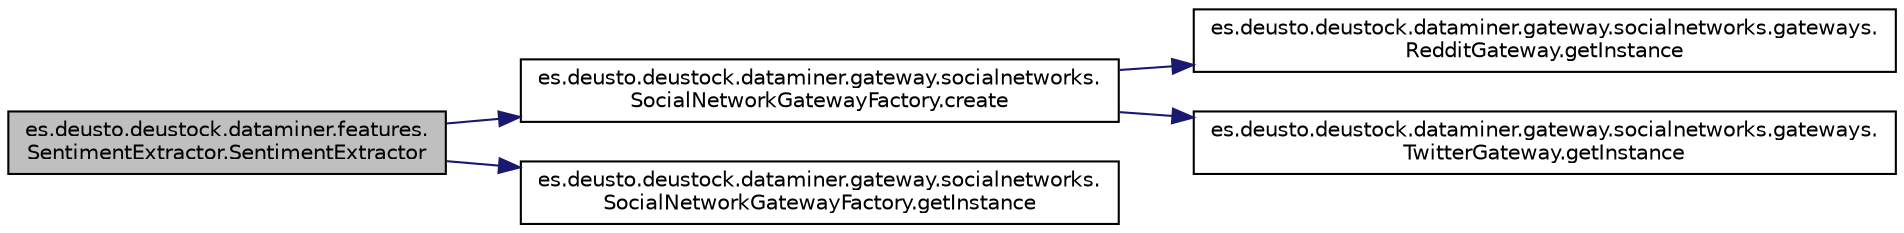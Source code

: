 digraph "es.deusto.deustock.dataminer.features.SentimentExtractor.SentimentExtractor"
{
 // LATEX_PDF_SIZE
  edge [fontname="Helvetica",fontsize="10",labelfontname="Helvetica",labelfontsize="10"];
  node [fontname="Helvetica",fontsize="10",shape=record];
  rankdir="LR";
  Node1 [label="es.deusto.deustock.dataminer.features.\lSentimentExtractor.SentimentExtractor",height=0.2,width=0.4,color="black", fillcolor="grey75", style="filled", fontcolor="black",tooltip=" "];
  Node1 -> Node2 [color="midnightblue",fontsize="10",style="solid",fontname="Helvetica"];
  Node2 [label="es.deusto.deustock.dataminer.gateway.socialnetworks.\lSocialNetworkGatewayFactory.create",height=0.2,width=0.4,color="black", fillcolor="white", style="filled",URL="$classes_1_1deusto_1_1deustock_1_1dataminer_1_1gateway_1_1socialnetworks_1_1_social_network_gateway_factory.html#a1b603ac65a1f113ee2ff86315111c279",tooltip=" "];
  Node2 -> Node3 [color="midnightblue",fontsize="10",style="solid",fontname="Helvetica"];
  Node3 [label="es.deusto.deustock.dataminer.gateway.socialnetworks.gateways.\lRedditGateway.getInstance",height=0.2,width=0.4,color="black", fillcolor="white", style="filled",URL="$classes_1_1deusto_1_1deustock_1_1dataminer_1_1gateway_1_1socialnetworks_1_1gateways_1_1_reddit_gateway.html#a32f2c6e0721fc252be29861af786f10a",tooltip=" "];
  Node2 -> Node4 [color="midnightblue",fontsize="10",style="solid",fontname="Helvetica"];
  Node4 [label="es.deusto.deustock.dataminer.gateway.socialnetworks.gateways.\lTwitterGateway.getInstance",height=0.2,width=0.4,color="black", fillcolor="white", style="filled",URL="$classes_1_1deusto_1_1deustock_1_1dataminer_1_1gateway_1_1socialnetworks_1_1gateways_1_1_twitter_gateway.html#a2337d9cda9cb15fde39eaf7ba99f2ff6",tooltip=" "];
  Node1 -> Node5 [color="midnightblue",fontsize="10",style="solid",fontname="Helvetica"];
  Node5 [label="es.deusto.deustock.dataminer.gateway.socialnetworks.\lSocialNetworkGatewayFactory.getInstance",height=0.2,width=0.4,color="black", fillcolor="white", style="filled",URL="$classes_1_1deusto_1_1deustock_1_1dataminer_1_1gateway_1_1socialnetworks_1_1_social_network_gateway_factory.html#aa50c91972a03d7a368f86d0a5306e613",tooltip=" "];
}
